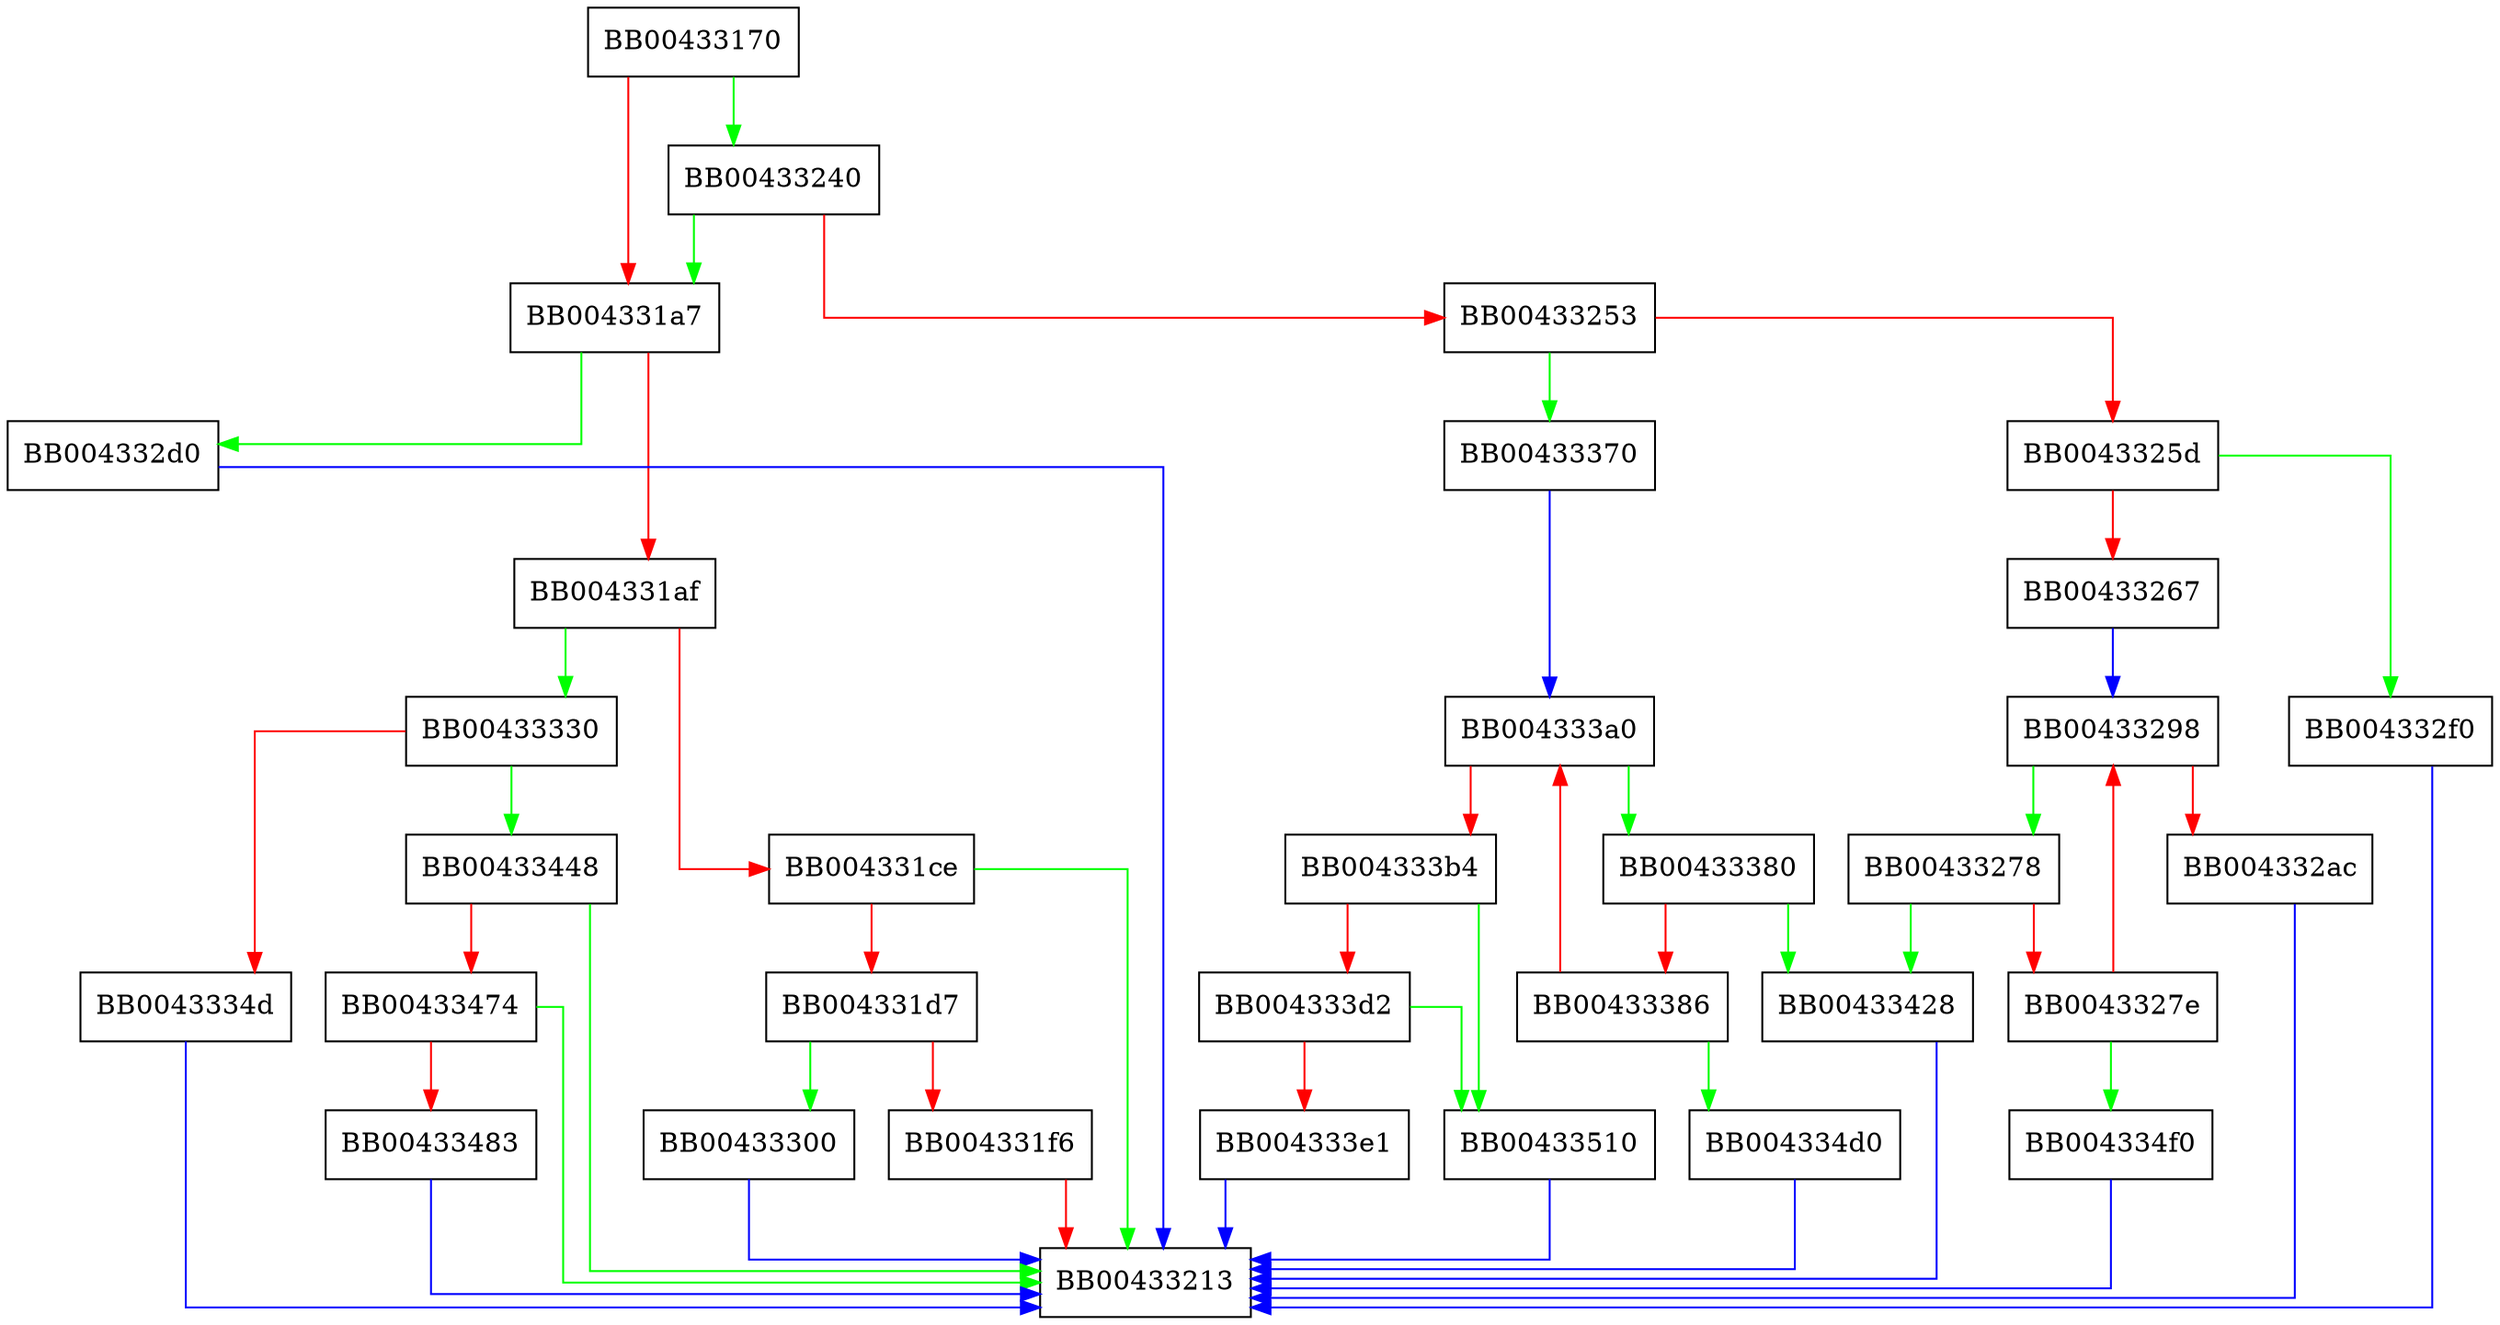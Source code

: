 digraph do_raw_keyop {
  node [shape="box"];
  graph [splines=ortho];
  BB00433170 -> BB00433240 [color="green"];
  BB00433170 -> BB004331a7 [color="red"];
  BB004331a7 -> BB004332d0 [color="green"];
  BB004331a7 -> BB004331af [color="red"];
  BB004331af -> BB00433330 [color="green"];
  BB004331af -> BB004331ce [color="red"];
  BB004331ce -> BB00433213 [color="green"];
  BB004331ce -> BB004331d7 [color="red"];
  BB004331d7 -> BB00433300 [color="green"];
  BB004331d7 -> BB004331f6 [color="red"];
  BB004331f6 -> BB00433213 [color="red"];
  BB00433240 -> BB004331a7 [color="green"];
  BB00433240 -> BB00433253 [color="red"];
  BB00433253 -> BB00433370 [color="green"];
  BB00433253 -> BB0043325d [color="red"];
  BB0043325d -> BB004332f0 [color="green"];
  BB0043325d -> BB00433267 [color="red"];
  BB00433267 -> BB00433298 [color="blue"];
  BB00433278 -> BB00433428 [color="green"];
  BB00433278 -> BB0043327e [color="red"];
  BB0043327e -> BB004334f0 [color="green"];
  BB0043327e -> BB00433298 [color="red"];
  BB00433298 -> BB00433278 [color="green"];
  BB00433298 -> BB004332ac [color="red"];
  BB004332ac -> BB00433213 [color="blue"];
  BB004332d0 -> BB00433213 [color="blue"];
  BB004332f0 -> BB00433213 [color="blue"];
  BB00433300 -> BB00433213 [color="blue"];
  BB00433330 -> BB00433448 [color="green"];
  BB00433330 -> BB0043334d [color="red"];
  BB0043334d -> BB00433213 [color="blue"];
  BB00433370 -> BB004333a0 [color="blue"];
  BB00433380 -> BB00433428 [color="green"];
  BB00433380 -> BB00433386 [color="red"];
  BB00433386 -> BB004334d0 [color="green"];
  BB00433386 -> BB004333a0 [color="red"];
  BB004333a0 -> BB00433380 [color="green"];
  BB004333a0 -> BB004333b4 [color="red"];
  BB004333b4 -> BB00433510 [color="green"];
  BB004333b4 -> BB004333d2 [color="red"];
  BB004333d2 -> BB00433510 [color="green"];
  BB004333d2 -> BB004333e1 [color="red"];
  BB004333e1 -> BB00433213 [color="blue"];
  BB00433428 -> BB00433213 [color="blue"];
  BB00433448 -> BB00433213 [color="green"];
  BB00433448 -> BB00433474 [color="red"];
  BB00433474 -> BB00433213 [color="green"];
  BB00433474 -> BB00433483 [color="red"];
  BB00433483 -> BB00433213 [color="blue"];
  BB004334d0 -> BB00433213 [color="blue"];
  BB004334f0 -> BB00433213 [color="blue"];
  BB00433510 -> BB00433213 [color="blue"];
}